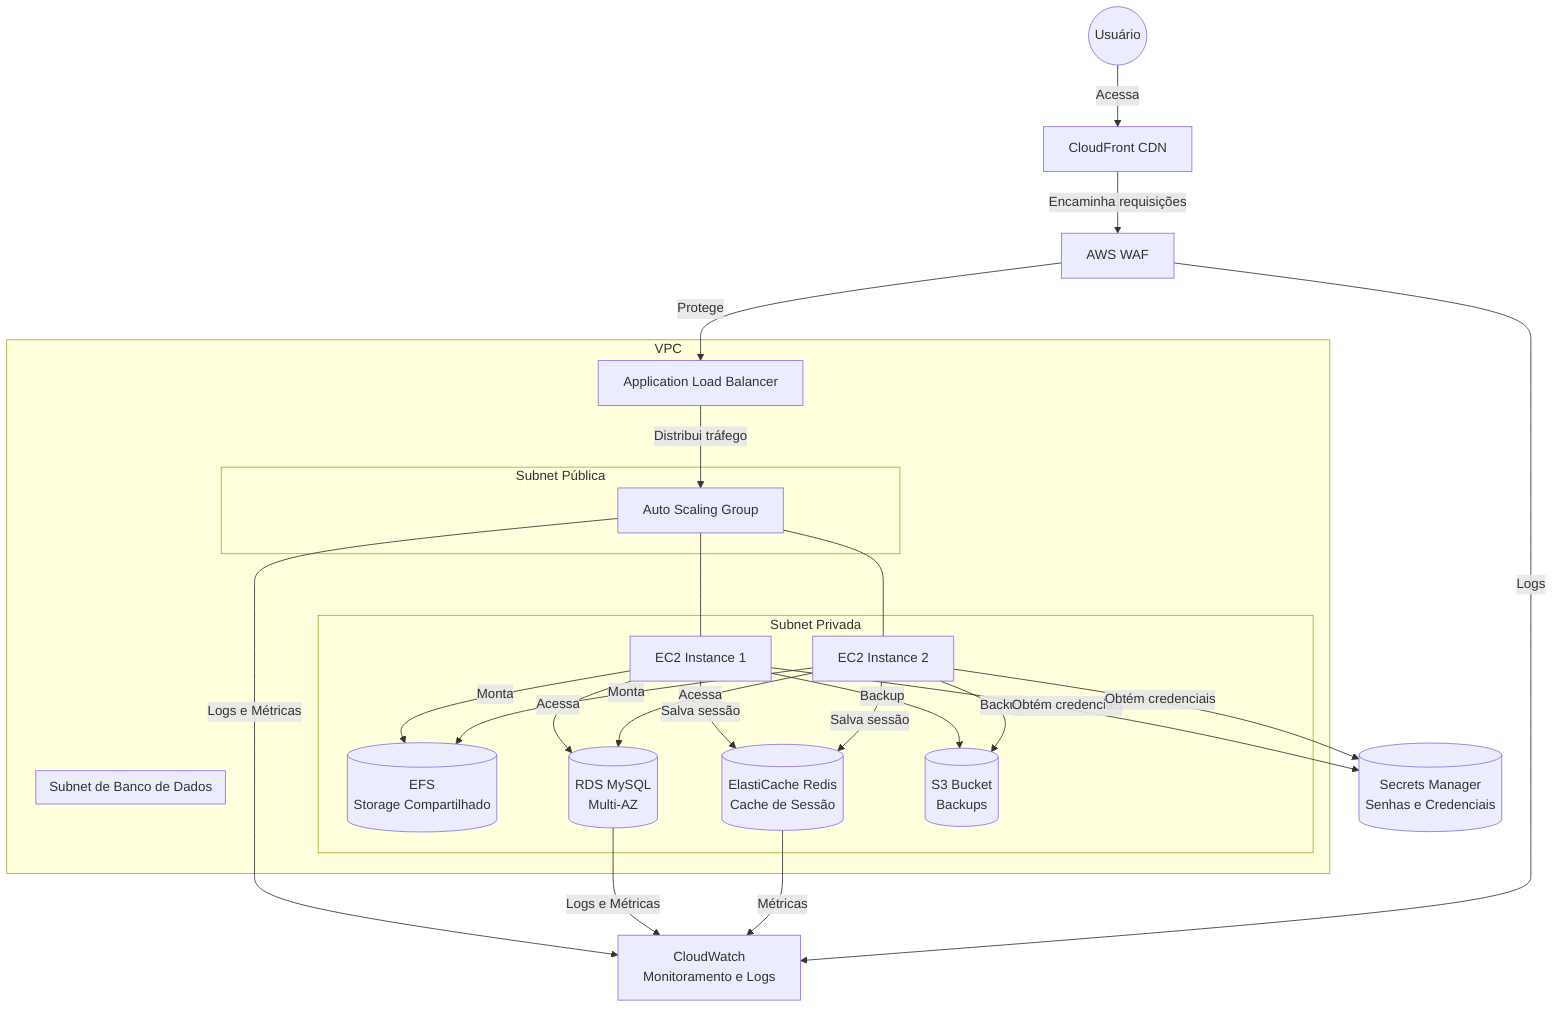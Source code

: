 graph TB
    %% Definição do usuário/cliente
    User((Usuário)) -->|Acessa| CloudFront
    
    %% CloudFront e WAF
    CloudFront[CloudFront CDN] -->|Encaminha requisições| WAF
    WAF[AWS WAF] -->|Protege| ALB
    
    subgraph "VPC"
        %% Application Load Balancer
        ALB[Application Load Balancer] -->|Distribui tráfego| ASG
        
        %% Zona Pública
        subgraph "Subnet Pública"
            ASG[Auto Scaling Group]
        end
        
        %% Zona Privada
        subgraph "Subnet Privada"
            EC2_1[EC2 Instance 1]
            EC2_2[EC2 Instance 2]
            ASG --- EC2_1
            ASG --- EC2_2
            EC2_1 -->|Monta| EFS
            EC2_2 -->|Monta| EFS
            EC2_1 -->|Salva sessão| ElastiCache
            EC2_2 -->|Salva sessão| ElastiCache
            EC2_1 -->|Acessa| RDS
            EC2_2 -->|Acessa| RDS
            EC2_1 -->|Backup| S3
            EC2_2 -->|Backup| S3
        end
        
        %% Serviços de infraestrutura
        subgraph "Subnet de Banco de Dados"
            RDS[(RDS MySQL\nMulti-AZ)]
        end
        
        EFS[(EFS\nStorage Compartilhado)]
        ElastiCache[(ElastiCache Redis\nCache de Sessão)]
    end
    
    %% Serviços complementares
    S3[(S3 Bucket\nBackups)]
    SecretsManager[(Secrets Manager\nSenhas e Credenciais)]
    CloudWatch[CloudWatch\nMonitoramento e Logs]
    
    ASG -->|Logs e Métricas| CloudWatch
    RDS -->|Logs e Métricas| CloudWatch
    ElastiCache -->|Métricas| CloudWatch
    WAF -->|Logs| CloudWatch
    
    EC2_1 -->|Obtém credenciais| SecretsManager
    EC2_2 -->|Obtém credenciais| SecretsManager